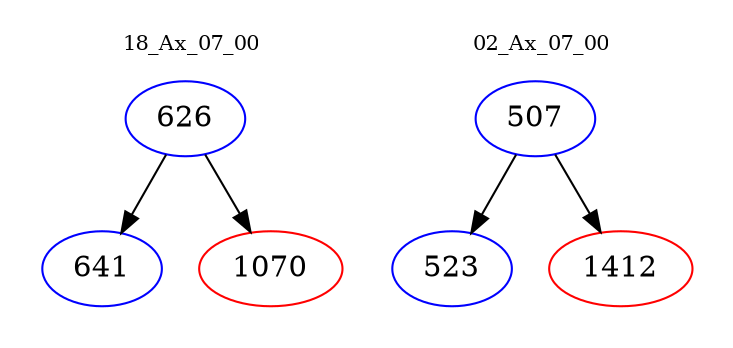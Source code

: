 digraph{
subgraph cluster_0 {
color = white
label = "18_Ax_07_00";
fontsize=10;
T0_626 [label="626", color="blue"]
T0_626 -> T0_641 [color="black"]
T0_641 [label="641", color="blue"]
T0_626 -> T0_1070 [color="black"]
T0_1070 [label="1070", color="red"]
}
subgraph cluster_1 {
color = white
label = "02_Ax_07_00";
fontsize=10;
T1_507 [label="507", color="blue"]
T1_507 -> T1_523 [color="black"]
T1_523 [label="523", color="blue"]
T1_507 -> T1_1412 [color="black"]
T1_1412 [label="1412", color="red"]
}
}
